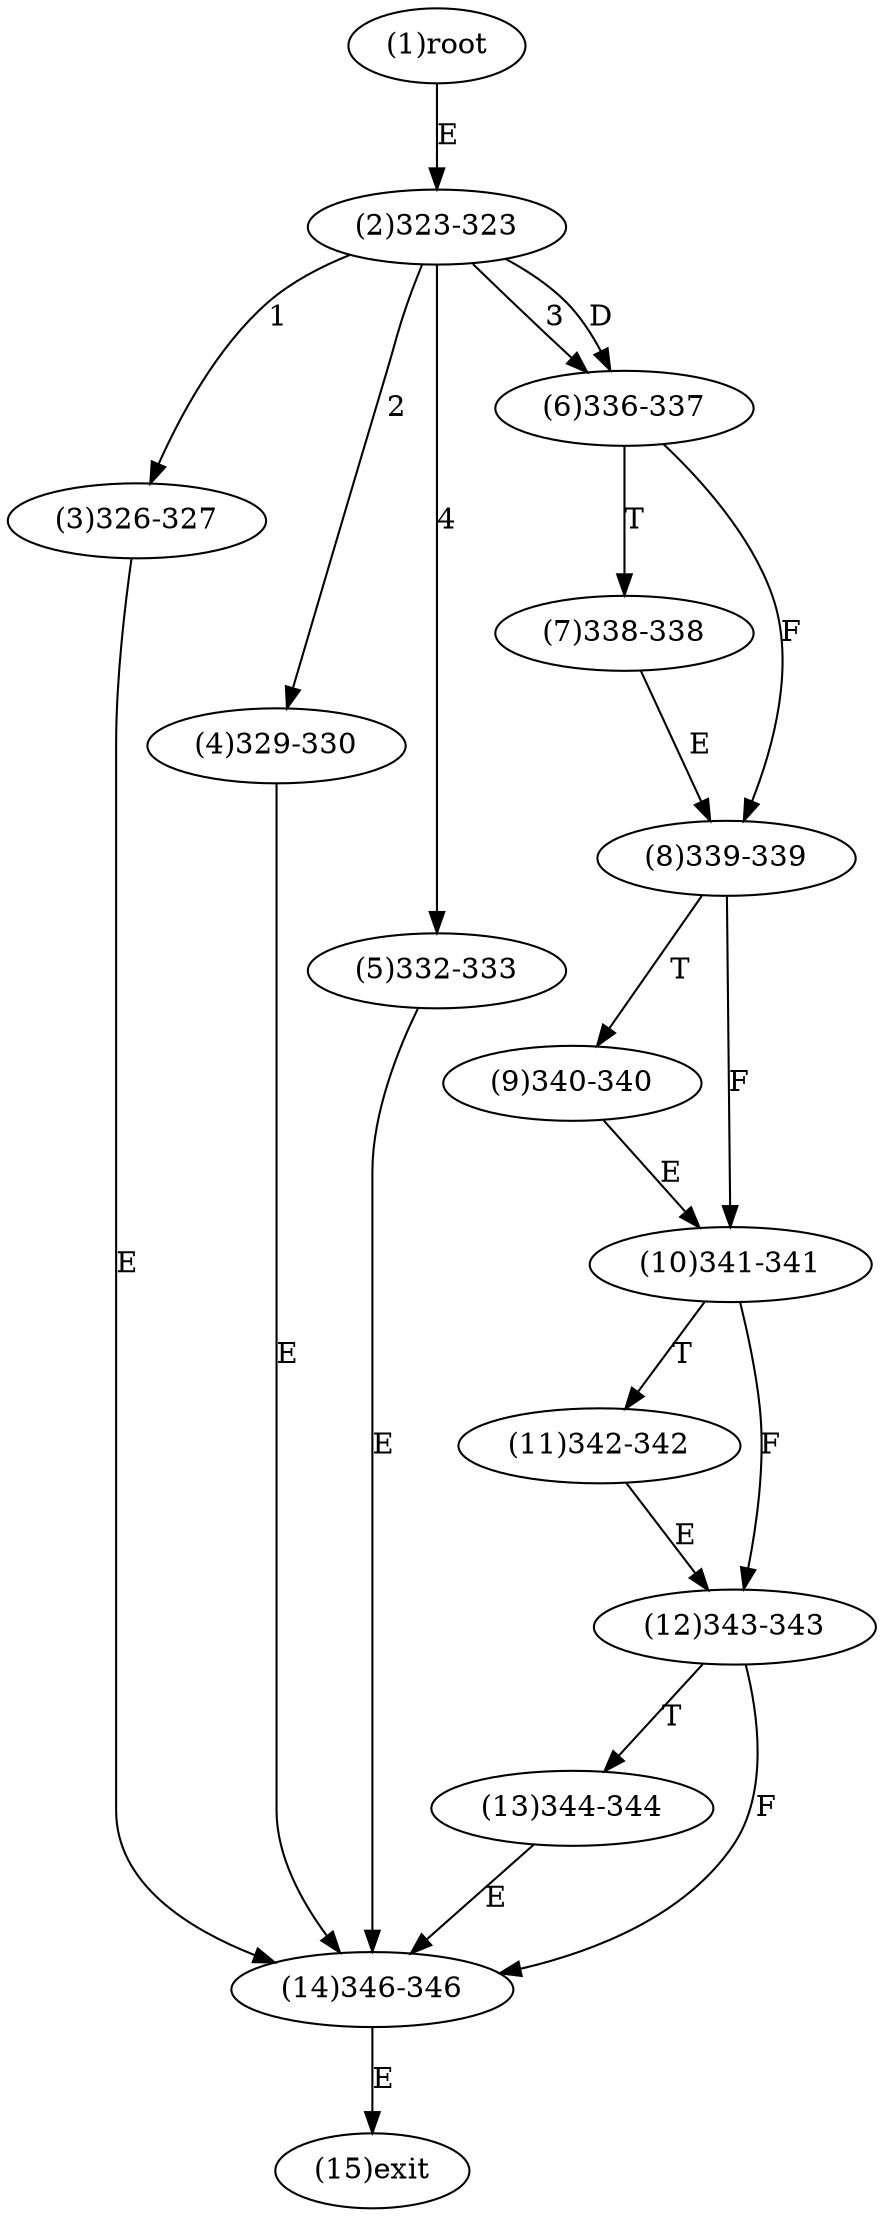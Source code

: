 digraph "" { 
1[ label="(1)root"];
2[ label="(2)323-323"];
3[ label="(3)326-327"];
4[ label="(4)329-330"];
5[ label="(5)332-333"];
6[ label="(6)336-337"];
7[ label="(7)338-338"];
8[ label="(8)339-339"];
9[ label="(9)340-340"];
10[ label="(10)341-341"];
11[ label="(11)342-342"];
12[ label="(12)343-343"];
13[ label="(13)344-344"];
14[ label="(14)346-346"];
15[ label="(15)exit"];
1->2[ label="E"];
2->3[ label="1"];
2->4[ label="2"];
2->6[ label="3"];
2->5[ label="4"];
2->6[ label="D"];
3->14[ label="E"];
4->14[ label="E"];
5->14[ label="E"];
6->8[ label="F"];
6->7[ label="T"];
7->8[ label="E"];
8->10[ label="F"];
8->9[ label="T"];
9->10[ label="E"];
10->12[ label="F"];
10->11[ label="T"];
11->12[ label="E"];
12->14[ label="F"];
12->13[ label="T"];
13->14[ label="E"];
14->15[ label="E"];
}